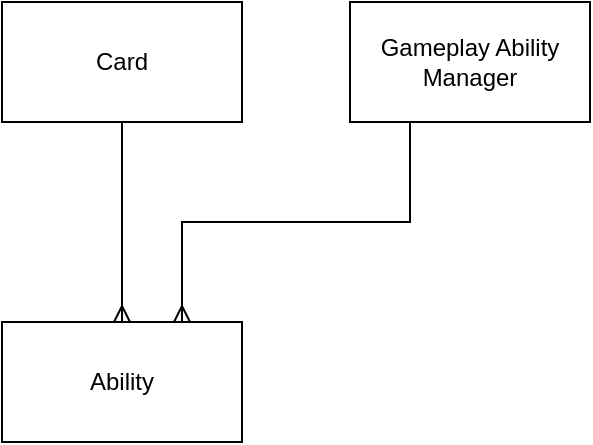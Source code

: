 <mxfile version="24.3.1" type="github">
  <diagram name="Pagina-1" id="IaD8xhGnDgToMWN5SI3F">
    <mxGraphModel dx="988" dy="527" grid="1" gridSize="10" guides="1" tooltips="1" connect="1" arrows="1" fold="1" page="1" pageScale="1" pageWidth="827" pageHeight="1169" math="0" shadow="0">
      <root>
        <mxCell id="0" />
        <mxCell id="1" parent="0" />
        <mxCell id="Gep4QwJAN5HZoMEXAOhW-1" value="Card" style="rounded=0;whiteSpace=wrap;html=1;" vertex="1" parent="1">
          <mxGeometry x="120" y="90" width="120" height="60" as="geometry" />
        </mxCell>
        <mxCell id="Gep4QwJAN5HZoMEXAOhW-2" value="Ability" style="rounded=0;whiteSpace=wrap;html=1;" vertex="1" parent="1">
          <mxGeometry x="120" y="250" width="120" height="60" as="geometry" />
        </mxCell>
        <mxCell id="Gep4QwJAN5HZoMEXAOhW-4" style="edgeStyle=orthogonalEdgeStyle;rounded=0;orthogonalLoop=1;jettySize=auto;html=1;exitX=0.5;exitY=0;exitDx=0;exitDy=0;entryX=0.5;entryY=1;entryDx=0;entryDy=0;startArrow=ERmany;startFill=0;endArrow=none;endFill=0;" edge="1" parent="1" source="Gep4QwJAN5HZoMEXAOhW-2" target="Gep4QwJAN5HZoMEXAOhW-1">
          <mxGeometry relative="1" as="geometry" />
        </mxCell>
        <mxCell id="Gep4QwJAN5HZoMEXAOhW-5" value="Gameplay Ability Manager" style="rounded=0;whiteSpace=wrap;html=1;" vertex="1" parent="1">
          <mxGeometry x="294" y="90" width="120" height="60" as="geometry" />
        </mxCell>
        <mxCell id="Gep4QwJAN5HZoMEXAOhW-8" style="edgeStyle=orthogonalEdgeStyle;rounded=0;orthogonalLoop=1;jettySize=auto;html=1;exitX=0.75;exitY=0;exitDx=0;exitDy=0;entryX=0.25;entryY=1;entryDx=0;entryDy=0;startArrow=ERmany;startFill=0;endArrow=none;endFill=0;" edge="1" parent="1" source="Gep4QwJAN5HZoMEXAOhW-2" target="Gep4QwJAN5HZoMEXAOhW-5">
          <mxGeometry relative="1" as="geometry">
            <mxPoint x="190" y="250" as="sourcePoint" />
            <mxPoint x="190" y="160" as="targetPoint" />
          </mxGeometry>
        </mxCell>
      </root>
    </mxGraphModel>
  </diagram>
</mxfile>
